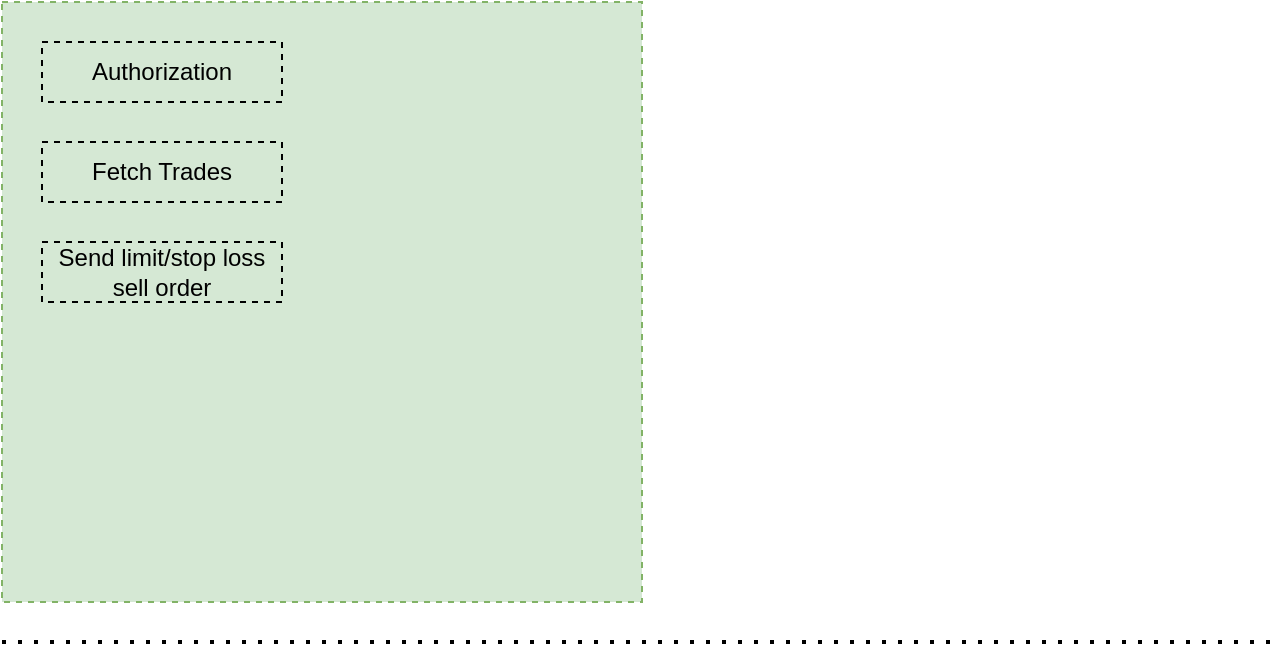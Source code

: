 <mxfile version="13.6.5" type="github">
  <diagram id="-2cew75BLRgV-3fIqFXV" name="Page-1">
    <mxGraphModel dx="1186" dy="764" grid="1" gridSize="10" guides="1" tooltips="1" connect="1" arrows="1" fold="1" page="1" pageScale="1" pageWidth="827" pageHeight="1169" math="0" shadow="0">
      <root>
        <mxCell id="0" />
        <mxCell id="1" parent="0" />
        <mxCell id="dxrtK1tRXE7fo_u7qs69-1" value="" style="endArrow=none;dashed=1;html=1;dashPattern=1 3;strokeWidth=2;" edge="1" parent="1">
          <mxGeometry width="50" height="50" relative="1" as="geometry">
            <mxPoint x="80" y="360" as="sourcePoint" />
            <mxPoint x="720" y="360" as="targetPoint" />
          </mxGeometry>
        </mxCell>
        <mxCell id="dxrtK1tRXE7fo_u7qs69-2" value="" style="rounded=0;whiteSpace=wrap;html=1;fillColor=#d5e8d4;dashed=1;strokeColor=#82b366;" vertex="1" parent="1">
          <mxGeometry x="80" y="40" width="320" height="300" as="geometry" />
        </mxCell>
        <mxCell id="dxrtK1tRXE7fo_u7qs69-3" value="Authorization" style="rounded=0;whiteSpace=wrap;html=1;dashed=1;fillColor=none;" vertex="1" parent="1">
          <mxGeometry x="100" y="60" width="120" height="30" as="geometry" />
        </mxCell>
        <mxCell id="dxrtK1tRXE7fo_u7qs69-4" value="Fetch Trades" style="rounded=0;whiteSpace=wrap;html=1;dashed=1;fillColor=none;" vertex="1" parent="1">
          <mxGeometry x="100" y="110" width="120" height="30" as="geometry" />
        </mxCell>
        <mxCell id="dxrtK1tRXE7fo_u7qs69-6" value="Send limit/stop loss sell order" style="rounded=0;whiteSpace=wrap;html=1;dashed=1;fillColor=none;" vertex="1" parent="1">
          <mxGeometry x="100" y="160" width="120" height="30" as="geometry" />
        </mxCell>
      </root>
    </mxGraphModel>
  </diagram>
</mxfile>
